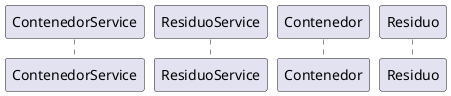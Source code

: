 @startuml
'https://plantuml.com/sequence-diagram
autonumber
participant "ContenedorService" as CS
participant "ResiduoService" as RS
participant "Contenedor" as C
participant "Residuo" as R




@enduml